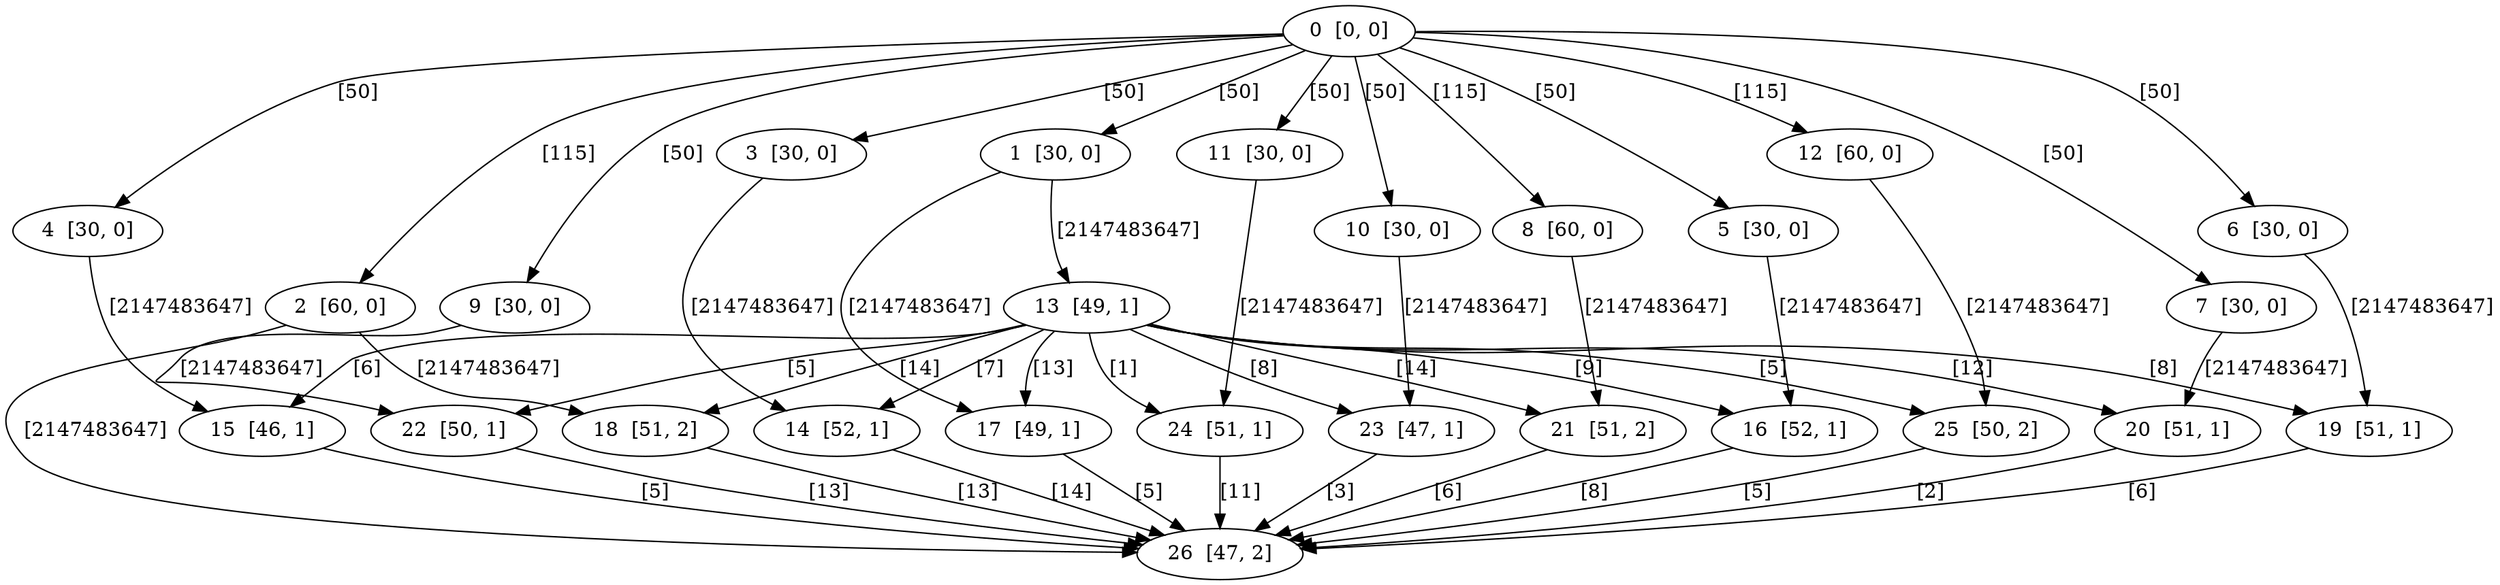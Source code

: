 digraph DAG {
    0  [label="0  [0, 0]"]
    1  [label="1  [30, 0]"]
    2  [label="2  [60, 0]"]
    3  [label="3  [30, 0]"]
    4  [label="4  [30, 0]"]
    5  [label="5  [30, 0]"]
    6  [label="6  [30, 0]"]
    7  [label="7  [30, 0]"]
    8  [label="8  [60, 0]"]
    9  [label="9  [30, 0]"]
    10  [label="10  [30, 0]"]
    11  [label="11  [30, 0]"]
    12  [label="12  [60, 0]"]
    13  [label="13  [49, 1]"]
    14  [label="14  [52, 1]"]
    15  [label="15  [46, 1]"]
    16  [label="16  [52, 1]"]
    17  [label="17  [49, 1]"]
    18  [label="18  [51, 2]"]
    19  [label="19  [51, 1]"]
    20  [label="20  [51, 1]"]
    21  [label="21  [51, 2]"]
    22  [label="22  [50, 1]"]
    23  [label="23  [47, 1]"]
    24  [label="24  [51, 1]"]
    25  [label="25  [50, 2]"]
    26  [label="26  [47, 2]"]

    0 -> 1    [ label = "[50]" ]
    0 -> 2    [ label = "[115]" ]
    0 -> 3    [ label = "[50]" ]
    0 -> 4    [ label = "[50]" ]
    0 -> 5    [ label = "[50]" ]
    0 -> 6    [ label = "[50]" ]
    0 -> 7    [ label = "[50]" ]
    0 -> 8    [ label = "[115]" ]
    0 -> 9    [ label = "[50]" ]
    0 -> 10    [ label = "[50]" ]
    0 -> 11    [ label = "[50]" ]
    0 -> 12    [ label = "[115]" ]
    1 -> 13    [ label = "[2147483647]" ]
    1 -> 17    [ label = "[2147483647]" ]
    2 -> 18    [ label = "[2147483647]" ]
    2 -> 26    [ label = "[2147483647]" ]
    3 -> 14    [ label = "[2147483647]" ]
    4 -> 15    [ label = "[2147483647]" ]
    5 -> 16    [ label = "[2147483647]" ]
    6 -> 19    [ label = "[2147483647]" ]
    7 -> 20    [ label = "[2147483647]" ]
    8 -> 21    [ label = "[2147483647]" ]
    9 -> 22    [ label = "[2147483647]" ]
    10 -> 23    [ label = "[2147483647]" ]
    11 -> 24    [ label = "[2147483647]" ]
    12 -> 25    [ label = "[2147483647]" ]
    13 -> 14    [ label = "[7]" ]
    13 -> 15    [ label = "[6]" ]
    13 -> 16    [ label = "[9]" ]
    13 -> 17    [ label = "[13]" ]
    13 -> 18    [ label = "[14]" ]
    13 -> 19    [ label = "[8]" ]
    13 -> 20    [ label = "[12]" ]
    13 -> 21    [ label = "[14]" ]
    13 -> 22    [ label = "[5]" ]
    13 -> 23    [ label = "[8]" ]
    13 -> 24    [ label = "[1]" ]
    13 -> 25    [ label = "[5]" ]
    14 -> 26    [ label = "[14]" ]
    15 -> 26    [ label = "[5]" ]
    16 -> 26    [ label = "[8]" ]
    17 -> 26    [ label = "[5]" ]
    18 -> 26    [ label = "[13]" ]
    19 -> 26    [ label = "[6]" ]
    20 -> 26    [ label = "[2]" ]
    21 -> 26    [ label = "[6]" ]
    22 -> 26    [ label = "[13]" ]
    23 -> 26    [ label = "[3]" ]
    24 -> 26    [ label = "[11]" ]
    25 -> 26    [ label = "[5]" ]
}
